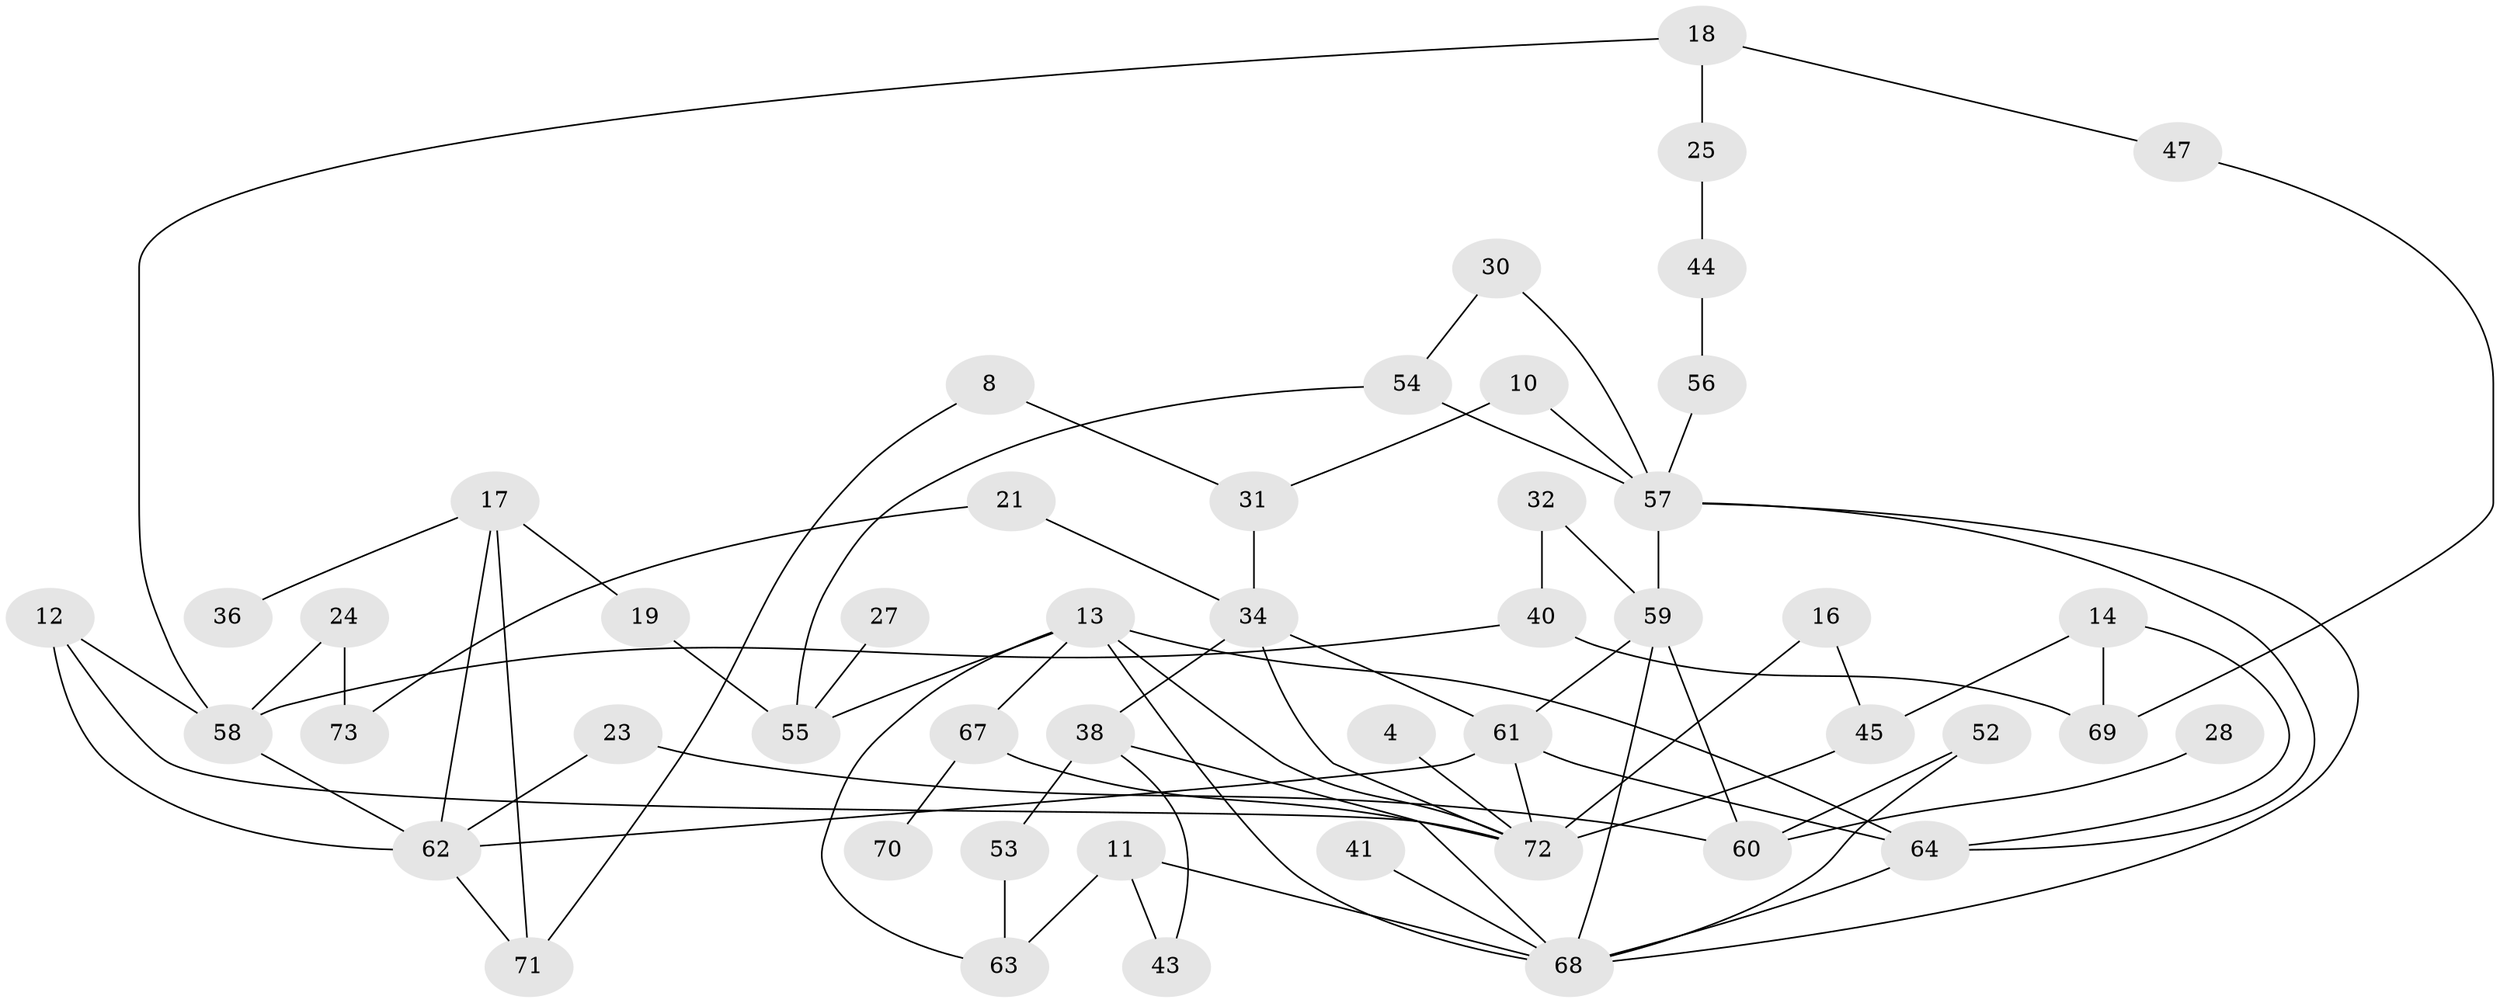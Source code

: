 // original degree distribution, {0: 0.1506849315068493, 2: 0.2465753424657534, 3: 0.273972602739726, 4: 0.0684931506849315, 1: 0.21232876712328766, 5: 0.03424657534246575, 6: 0.00684931506849315, 8: 0.00684931506849315}
// Generated by graph-tools (version 1.1) at 2025/00/03/09/25 03:00:50]
// undirected, 49 vertices, 76 edges
graph export_dot {
graph [start="1"]
  node [color=gray90,style=filled];
  4;
  8;
  10;
  11;
  12;
  13;
  14;
  16;
  17;
  18;
  19;
  21;
  23;
  24;
  25;
  27;
  28;
  30;
  31;
  32;
  34;
  36;
  38;
  40;
  41;
  43;
  44;
  45;
  47;
  52;
  53;
  54;
  55;
  56;
  57;
  58;
  59;
  60;
  61;
  62;
  63;
  64;
  67;
  68;
  69;
  70;
  71;
  72;
  73;
  4 -- 72 [weight=1.0];
  8 -- 31 [weight=1.0];
  8 -- 71 [weight=1.0];
  10 -- 31 [weight=1.0];
  10 -- 57 [weight=1.0];
  11 -- 43 [weight=1.0];
  11 -- 63 [weight=1.0];
  11 -- 68 [weight=1.0];
  12 -- 58 [weight=1.0];
  12 -- 62 [weight=1.0];
  12 -- 72 [weight=1.0];
  13 -- 55 [weight=1.0];
  13 -- 63 [weight=1.0];
  13 -- 64 [weight=1.0];
  13 -- 67 [weight=1.0];
  13 -- 68 [weight=1.0];
  13 -- 72 [weight=1.0];
  14 -- 45 [weight=1.0];
  14 -- 64 [weight=1.0];
  14 -- 69 [weight=1.0];
  16 -- 45 [weight=1.0];
  16 -- 72 [weight=1.0];
  17 -- 19 [weight=1.0];
  17 -- 36 [weight=1.0];
  17 -- 62 [weight=1.0];
  17 -- 71 [weight=1.0];
  18 -- 25 [weight=1.0];
  18 -- 47 [weight=1.0];
  18 -- 58 [weight=1.0];
  19 -- 55 [weight=1.0];
  21 -- 34 [weight=1.0];
  21 -- 73 [weight=1.0];
  23 -- 60 [weight=1.0];
  23 -- 62 [weight=1.0];
  24 -- 58 [weight=2.0];
  24 -- 73 [weight=1.0];
  25 -- 44 [weight=1.0];
  27 -- 55 [weight=2.0];
  28 -- 60 [weight=1.0];
  30 -- 54 [weight=1.0];
  30 -- 57 [weight=1.0];
  31 -- 34 [weight=1.0];
  32 -- 40 [weight=1.0];
  32 -- 59 [weight=1.0];
  34 -- 38 [weight=1.0];
  34 -- 61 [weight=1.0];
  34 -- 72 [weight=1.0];
  38 -- 43 [weight=1.0];
  38 -- 53 [weight=1.0];
  38 -- 68 [weight=1.0];
  40 -- 58 [weight=1.0];
  40 -- 69 [weight=1.0];
  41 -- 68 [weight=1.0];
  44 -- 56 [weight=1.0];
  45 -- 72 [weight=1.0];
  47 -- 69 [weight=1.0];
  52 -- 60 [weight=1.0];
  52 -- 68 [weight=1.0];
  53 -- 63 [weight=1.0];
  54 -- 55 [weight=1.0];
  54 -- 57 [weight=1.0];
  56 -- 57 [weight=1.0];
  57 -- 59 [weight=1.0];
  57 -- 64 [weight=1.0];
  57 -- 68 [weight=1.0];
  58 -- 62 [weight=1.0];
  59 -- 60 [weight=1.0];
  59 -- 61 [weight=1.0];
  59 -- 68 [weight=1.0];
  61 -- 62 [weight=1.0];
  61 -- 64 [weight=1.0];
  61 -- 72 [weight=1.0];
  62 -- 71 [weight=1.0];
  64 -- 68 [weight=1.0];
  67 -- 70 [weight=1.0];
  67 -- 72 [weight=1.0];
}
